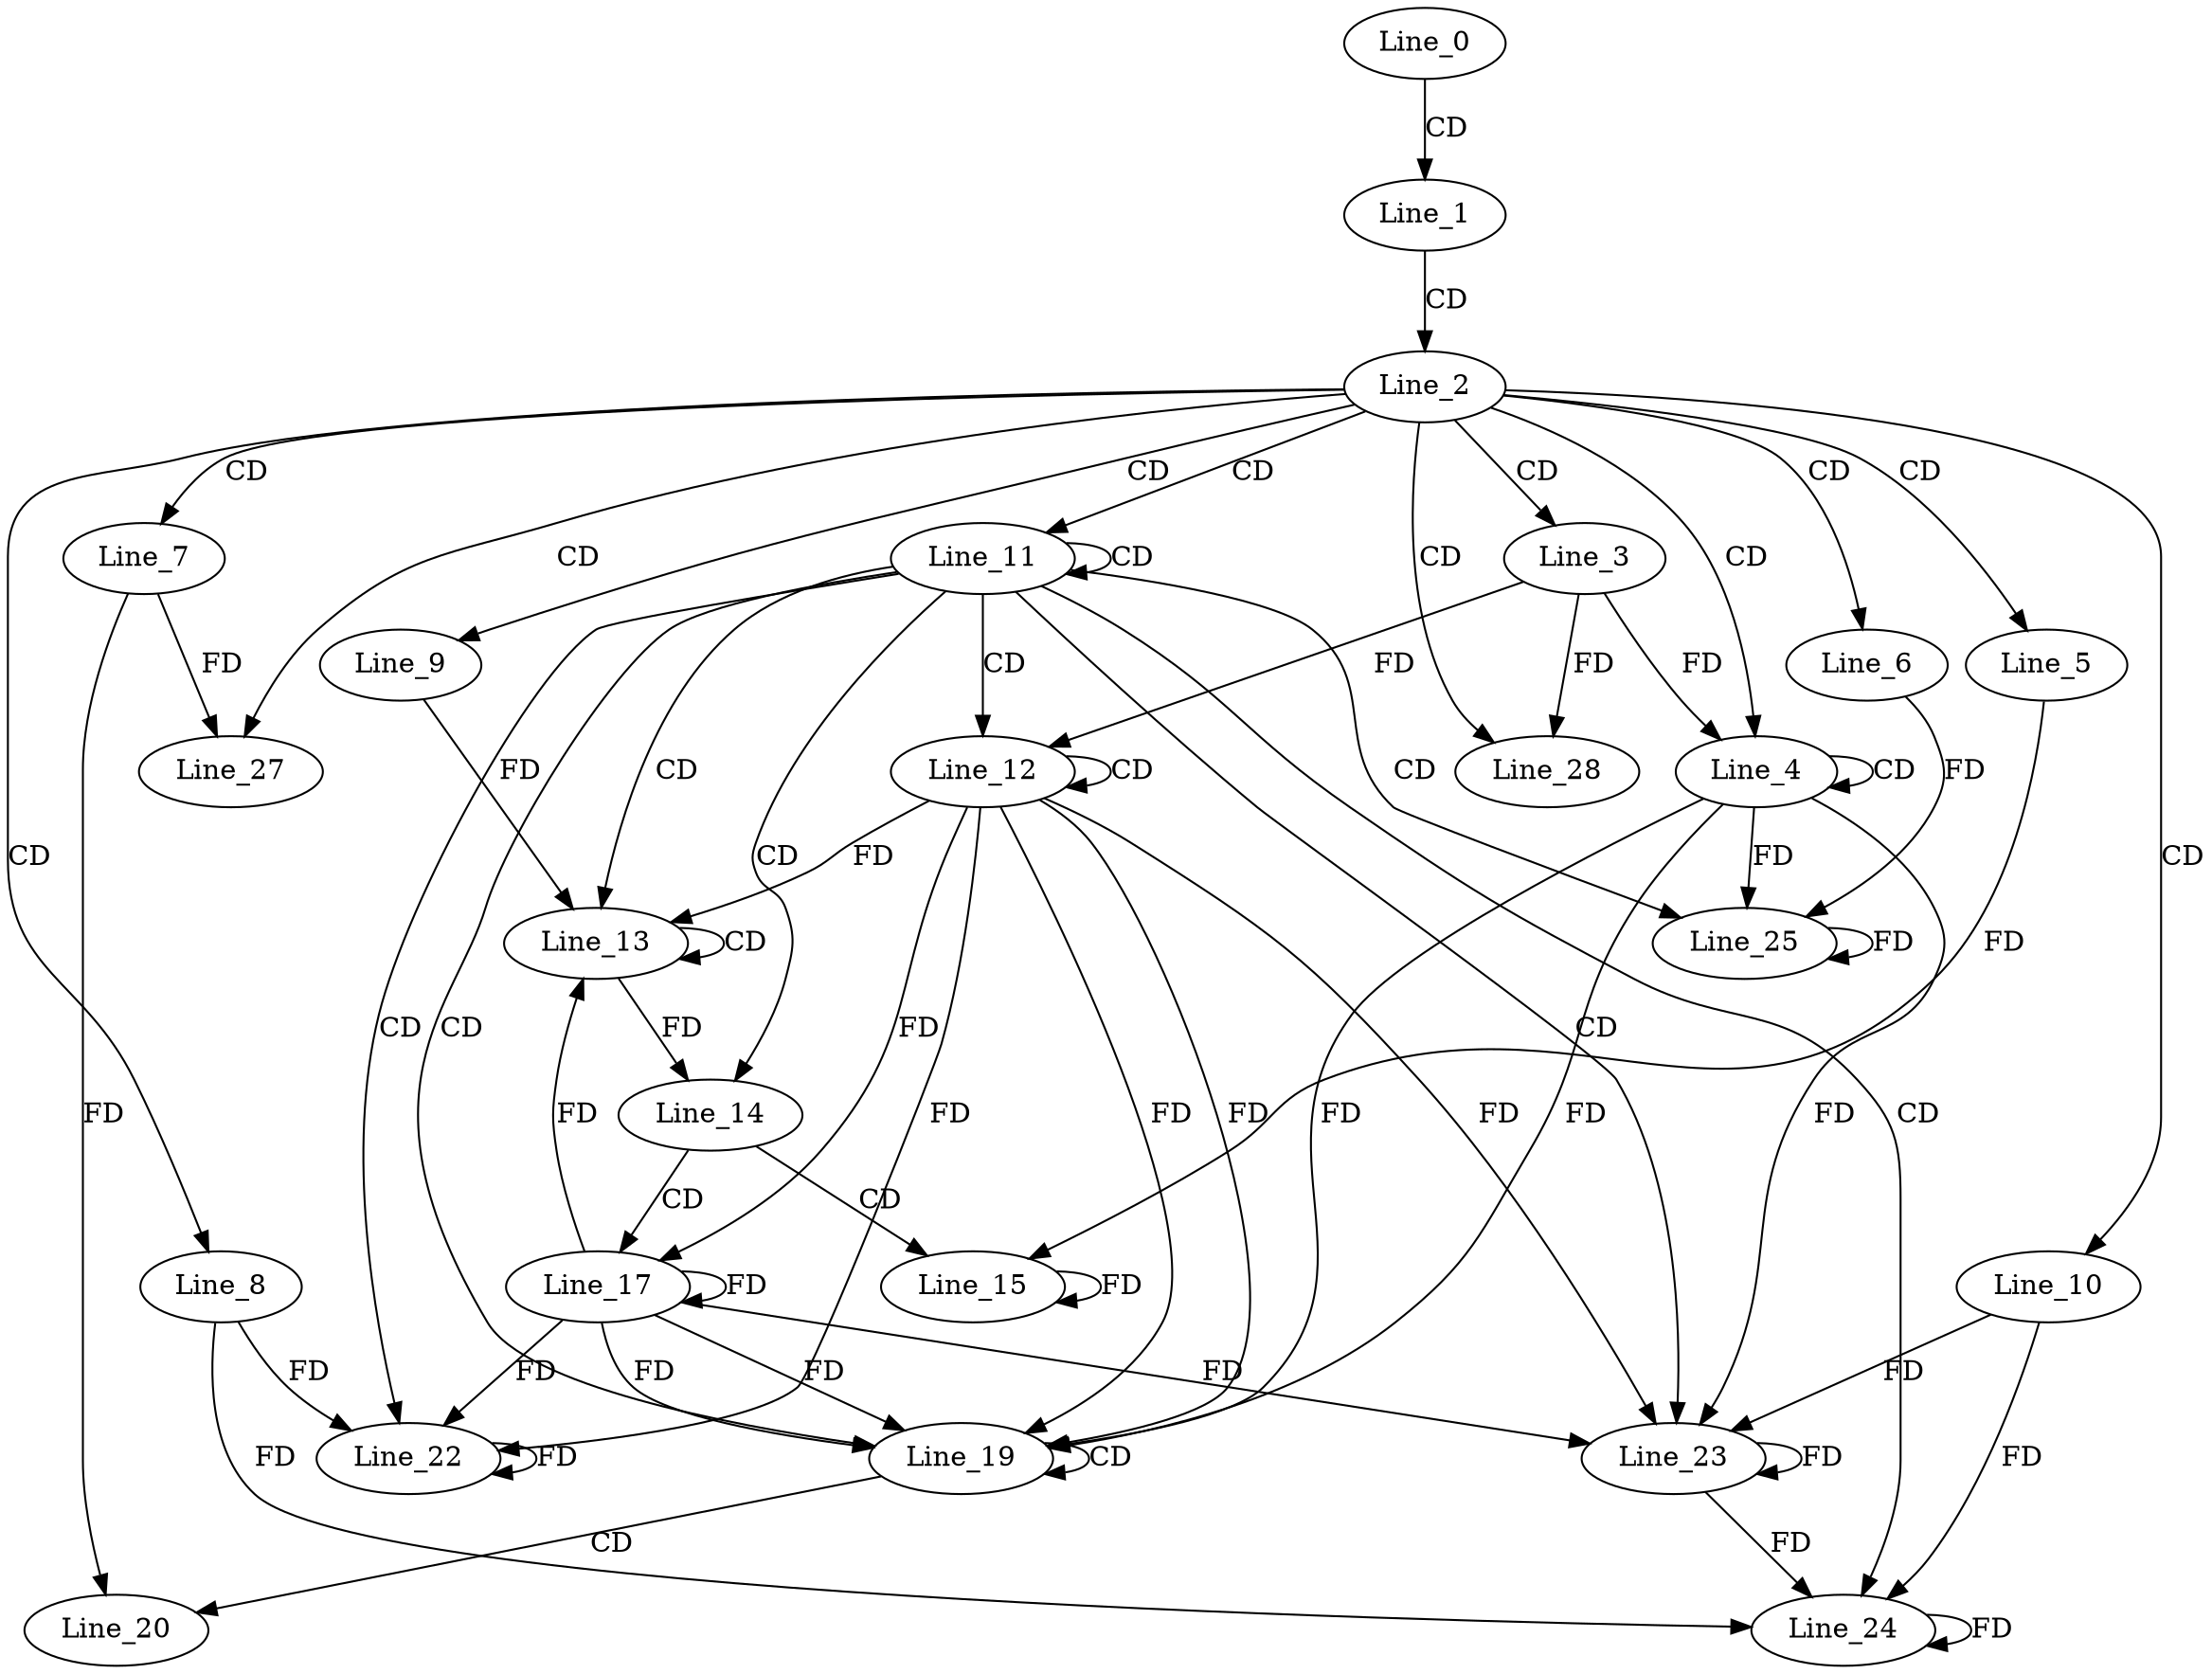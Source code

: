 digraph G {
  Line_0;
  Line_1;
  Line_2;
  Line_3;
  Line_4;
  Line_4;
  Line_5;
  Line_6;
  Line_7;
  Line_8;
  Line_9;
  Line_10;
  Line_11;
  Line_12;
  Line_12;
  Line_13;
  Line_13;
  Line_14;
  Line_15;
  Line_17;
  Line_17;
  Line_19;
  Line_19;
  Line_20;
  Line_22;
  Line_22;
  Line_23;
  Line_23;
  Line_24;
  Line_24;
  Line_25;
  Line_25;
  Line_27;
  Line_28;
  Line_0 -> Line_1 [ label="CD" ];
  Line_1 -> Line_2 [ label="CD" ];
  Line_2 -> Line_3 [ label="CD" ];
  Line_2 -> Line_4 [ label="CD" ];
  Line_4 -> Line_4 [ label="CD" ];
  Line_3 -> Line_4 [ label="FD" ];
  Line_2 -> Line_5 [ label="CD" ];
  Line_2 -> Line_6 [ label="CD" ];
  Line_2 -> Line_7 [ label="CD" ];
  Line_2 -> Line_8 [ label="CD" ];
  Line_2 -> Line_9 [ label="CD" ];
  Line_2 -> Line_10 [ label="CD" ];
  Line_2 -> Line_11 [ label="CD" ];
  Line_11 -> Line_11 [ label="CD" ];
  Line_11 -> Line_12 [ label="CD" ];
  Line_12 -> Line_12 [ label="CD" ];
  Line_3 -> Line_12 [ label="FD" ];
  Line_11 -> Line_13 [ label="CD" ];
  Line_13 -> Line_13 [ label="CD" ];
  Line_12 -> Line_13 [ label="FD" ];
  Line_9 -> Line_13 [ label="FD" ];
  Line_11 -> Line_14 [ label="CD" ];
  Line_13 -> Line_14 [ label="FD" ];
  Line_14 -> Line_15 [ label="CD" ];
  Line_15 -> Line_15 [ label="FD" ];
  Line_5 -> Line_15 [ label="FD" ];
  Line_14 -> Line_17 [ label="CD" ];
  Line_12 -> Line_17 [ label="FD" ];
  Line_17 -> Line_17 [ label="FD" ];
  Line_11 -> Line_19 [ label="CD" ];
  Line_12 -> Line_19 [ label="FD" ];
  Line_17 -> Line_19 [ label="FD" ];
  Line_4 -> Line_19 [ label="FD" ];
  Line_19 -> Line_19 [ label="CD" ];
  Line_12 -> Line_19 [ label="FD" ];
  Line_17 -> Line_19 [ label="FD" ];
  Line_4 -> Line_19 [ label="FD" ];
  Line_19 -> Line_20 [ label="CD" ];
  Line_7 -> Line_20 [ label="FD" ];
  Line_11 -> Line_22 [ label="CD" ];
  Line_22 -> Line_22 [ label="FD" ];
  Line_8 -> Line_22 [ label="FD" ];
  Line_12 -> Line_22 [ label="FD" ];
  Line_17 -> Line_22 [ label="FD" ];
  Line_11 -> Line_23 [ label="CD" ];
  Line_23 -> Line_23 [ label="FD" ];
  Line_10 -> Line_23 [ label="FD" ];
  Line_12 -> Line_23 [ label="FD" ];
  Line_17 -> Line_23 [ label="FD" ];
  Line_4 -> Line_23 [ label="FD" ];
  Line_11 -> Line_24 [ label="CD" ];
  Line_24 -> Line_24 [ label="FD" ];
  Line_8 -> Line_24 [ label="FD" ];
  Line_23 -> Line_24 [ label="FD" ];
  Line_10 -> Line_24 [ label="FD" ];
  Line_11 -> Line_25 [ label="CD" ];
  Line_25 -> Line_25 [ label="FD" ];
  Line_6 -> Line_25 [ label="FD" ];
  Line_4 -> Line_25 [ label="FD" ];
  Line_2 -> Line_27 [ label="CD" ];
  Line_7 -> Line_27 [ label="FD" ];
  Line_2 -> Line_28 [ label="CD" ];
  Line_3 -> Line_28 [ label="FD" ];
  Line_17 -> Line_13 [ label="FD" ];
}
